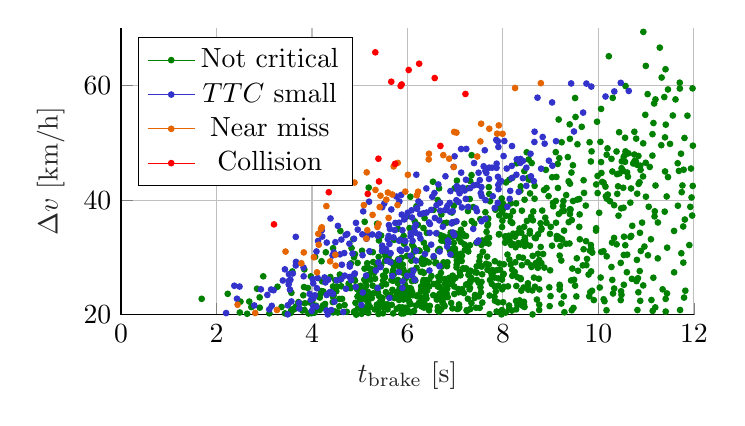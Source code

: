 \begin{tikzpicture}

\begin{axis}[%
width=0.6\linewidth,
height=0.30\linewidth,
at={(0\linewidth,0\linewidth)},
scale only axis,
xmin=0,
xmax=12,
xlabel style={font=\color{white!15!black}},
xlabel={$t_{\textup{brake}}$ [s]},
ymin=20,
ymax=70,
ylabel style={font=\color{white!15!black}},
ylabel={$\Delta v$ [km/h]},
axis x line*=bottom,
axis y line*=left,
xmajorgrids,
ymajorgrids,
legend pos=north west
]
\addplot [color=black!50!green, draw=none, mark size=1pt, mark=*, mark options={solid, black!50!green}]
table[row sep=crcr]{%
8.322	32.499\\
8.69	29.007\\
5.719	33.053\\
7.969	20.048\\
6.28	22.981\\
5.042	21.139\\
6.983	36.166\\
8.604	28.569\\
6.315	22.347\\
6.948	26.811\\
9.188	25.217\\
5.7	27.772\\
4.811	24.771\\
10.484	23.461\\
9.442	20.764\\
7.939	27.852\\
7.191	35.87\\
10.87	34.287\\
6.767	35.957\\
6.606	25.398\\
8.887	36.917\\
7.247	20.67\\
6.377	29.419\\
5.992	20.954\\
7.868	20.541\\
7.676	35.532\\
7.417	27.42\\
5.275	30.908\\
6.662	31.366\\
8.419	29.923\\
5.902	27.314\\
7.989	36.394\\
3.554	20.307\\
7.006	26.407\\
9.002	35.333\\
4.2	29.323\\
6.786	25.381\\
6.082	29.425\\
7.93	38.633\\
6.661	20.53\\
8.667	33.436\\
9.107	48.37\\
7.728	39.793\\
6.279	27.466\\
10.837	23.907\\
8.147	37.18\\
11.137	20.659\\
8.365	32.231\\
7.347	36.329\\
8.252	33.611\\
9.189	24.394\\
10.568	59.908\\
9.288	20.424\\
7.67	30.115\\
7.166	28.102\\
7.083	29.328\\
5.802	26.055\\
8.823	38.172\\
7.916	34.002\\
4.991	23.334\\
7.315	43.327\\
6.644	26.619\\
6.113	27.531\\
9.398	53.222\\
7.115	30.623\\
3.658	21.36\\
7.549	28.405\\
9.741	32.826\\
11.406	62.838\\
5.404	21.896\\
9.599	35.326\\
10.412	42.407\\
10.785	46.733\\
6.99	42.077\\
6.134	31.714\\
9.322	32.378\\
10.056	55.918\\
7.187	27.996\\
10.791	50.728\\
7.323	26.053\\
5.449	28.646\\
7.119	34.819\\
6.636	21.327\\
10.619	44.081\\
4.946	24.814\\
6.681	23.724\\
5.92	33.74\\
5.642	23.44\\
3.69	21.558\\
7.415	23.432\\
6.654	23.349\\
5.909	20.734\\
2.979	26.69\\
8.712	22.634\\
7.903	26.329\\
9.808	23.203\\
10.861	43.121\\
8.128	21.594\\
10.558	46.679\\
7.494	23.192\\
6.698	33.853\\
5.489	25.913\\
9.417	38.356\\
10.798	25.855\\
5.457	22.179\\
5.322	26.278\\
7.34	22.023\\
4.903	25.936\\
4.865	33.177\\
7.4	35.872\\
5.99	30.241\\
4.047	20.657\\
3.598	20.961\\
8.137	32.967\\
5.253	22.903\\
5.861	33.146\\
11.43	40.63\\
10.935	44.131\\
6.188	38.923\\
11.821	24.175\\
9.281	34.668\\
3.833	24.818\\
7.824	23.13\\
5.708	26.924\\
7.568	22.108\\
10.127	22.347\\
4.48	24.656\\
6.685	26.351\\
11.195	57.577\\
4.572	22.744\\
4.541	20.374\\
6.638	24.899\\
5.991	20.524\\
6.367	21.767\\
5.95	25.182\\
10.809	46.162\\
5.381	23.912\\
6.969	30.396\\
8.122	33.777\\
10.17	20.773\\
5.552	25.308\\
8.621	20.047\\
10.148	42.346\\
7.677	27.823\\
4.767	25.408\\
7.227	28.075\\
7.266	22.773\\
5.403	23.259\\
8.367	22.252\\
8.458	31.987\\
10.3	57.841\\
10.329	33.395\\
4.583	27.003\\
9.405	42.862\\
6.82	23.708\\
9.168	54.064\\
10.39	44.525\\
5.3	27.299\\
7.028	28.243\\
10.307	23.695\\
11.586	27.391\\
6.97	32.512\\
10.838	47.708\\
9.954	42.732\\
5.477	21.448\\
7.979	20.793\\
10.173	47.914\\
8.445	35.332\\
11.939	45.508\\
4.008	22.439\\
4.599	26.586\\
3.717	22.202\\
5.549	21.518\\
10.807	29.56\\
8.735	30.631\\
5.999	37.176\\
5.174	23.849\\
6.067	21.851\\
10.563	32.119\\
6.387	23.385\\
6.941	33.886\\
4.442	31.603\\
11.076	45.786\\
6.343	27.301\\
10.421	37.277\\
11.979	49.5\\
6.98	24.912\\
10.669	33.555\\
7.842	38.319\\
1.69	22.766\\
6.833	24.532\\
6.338	26.057\\
7.625	32.562\\
6.711	32.939\\
4.891	20.577\\
10.842	42.827\\
5.107	21.197\\
5.942	26.196\\
6.092	34.336\\
8.502	36.356\\
10.056	46.637\\
9.871	30.833\\
9.794	27.006\\
11.038	30.368\\
7.408	22.916\\
7.53	24.785\\
6.312	29.847\\
6.641	31.188\\
10.382	32.273\\
8.737	34.023\\
5.963	26.448\\
6.671	24.865\\
8.317	34.297\\
7.672	33.334\\
10.563	47.965\\
7.065	24.464\\
8.207	32.36\\
8.096	30.484\\
6.809	23.844\\
10.536	33.608\\
11.181	38.041\\
9.152	42.119\\
9.815	50.095\\
6.075	27.664\\
10.476	38.566\\
5.923	20.221\\
7.036	43.395\\
10.521	42.149\\
7.034	29.464\\
7.239	20.771\\
9.12	44.044\\
9.823	31.16\\
6.044	35.123\\
5.821	28.43\\
8.764	24.404\\
6.399	22.809\\
7.898	22.14\\
10.197	40.967\\
5.272	25.06\\
8.276	20.922\\
5.597	21.552\\
7.524	36.675\\
3.928	20.192\\
4.483	20.56\\
10.964	31.886\\
8.062	37.256\\
8.163	39.42\\
7.345	47.839\\
11.779	29.081\\
11.711	20.808\\
8.567	32.03\\
5.807	29.66\\
6.138	20.649\\
6.942	21.101\\
10.53	47.541\\
8.397	28.631\\
10.395	41.087\\
4.883	26.153\\
2.642	20.155\\
6.114	23.39\\
8.337	30.049\\
5.842	29.109\\
10.468	22.539\\
7.869	27.771\\
9.36	47.504\\
9.607	37.496\\
7.183	23.766\\
6.021	24.608\\
6.828	28.469\\
7.071	23.901\\
6.995	31.508\\
5.963	21.192\\
5.286	23.723\\
10.883	45.265\\
5.386	20.984\\
7.309	32.124\\
3.914	24.649\\
11.111	22.554\\
5.522	26.611\\
8.174	32.162\\
10.684	42.028\\
5.929	32.365\\
6.414	24.215\\
8.009	39.314\\
10.286	32.581\\
8.146	33.526\\
4.453	23.335\\
11.458	44.012\\
8.912	36.021\\
4.595	34.608\\
10.701	26.25\\
11.737	30.717\\
11.585	34.614\\
5.107	22.901\\
4.911	22.063\\
7.69	35.823\\
5.83	21.295\\
11.409	22.755\\
8.291	46.423\\
8.275	22.389\\
8.598	28.332\\
11.325	61.393\\
8.195	36.001\\
7.318	25.681\\
10.687	33.751\\
9.983	44.208\\
11.345	24.417\\
11.133	51.512\\
5.096	26.109\\
9.761	29.725\\
8.568	41.162\\
8.635	38.019\\
5.078	20.763\\
7.437	21.216\\
10.33	39.106\\
2.502	22.276\\
7.268	38.079\\
7.998	38.325\\
9.24	33.11\\
5.18	21.917\\
8.266	31.766\\
11.317	49.584\\
6.771	22.961\\
7.202	31.279\\
6.987	33.87\\
6.469	21.539\\
2.73	21.323\\
5.184	21.284\\
10.915	36.066\\
5.539	30.215\\
5.135	22.581\\
8.304	21.681\\
10.601	44.819\\
6.982	23.606\\
9.69	31.417\\
5.986	26.77\\
6.634	20.716\\
7.984	24.427\\
5.463	22.383\\
11.559	54.768\\
3.734	22.014\\
3.569	23.808\\
9.95	34.67\\
6.33	25.705\\
7.007	30.83\\
11.168	56.862\\
6.245	22.118\\
6.552	29.977\\
4.573	21.458\\
7.101	26.92\\
7.276	26.945\\
10.889	31.124\\
6.297	21.434\\
5.122	22.768\\
10.273	28.325\\
6.287	24.94\\
5.377	21.479\\
5.453	25.007\\
7.831	29.322\\
8.538	47.086\\
9.904	22.538\\
10.274	47.198\\
6.069	20.433\\
7.556	28.426\\
6.534	43.2\\
11.031	58.497\\
7.145	24.454\\
8.759	20.809\\
7.067	21.063\\
8.384	34.299\\
5.701	20.22\\
8.161	36.258\\
10.109	43.028\\
6.502	26.761\\
5.684	24.335\\
7.188	33.741\\
5.397	30.08\\
6.668	25.918\\
7.713	41.068\\
6.453	20.757\\
10.559	50.879\\
3.957	22.133\\
8.56	34.168\\
8.591	36.773\\
6.061	24.627\\
10.568	48.505\\
11.396	45.0\\
8.426	32.73\\
6.154	36.281\\
5.189	42.176\\
4.619	26.582\\
9.538	23.183\\
6.616	34.2\\
7.027	33.856\\
7.153	34.027\\
8.281	25.002\\
8.615	24.232\\
11.151	26.444\\
7.767	25.355\\
8.347	22.503\\
3.976	26.688\\
10.176	40.244\\
7.782	27.183\\
8.805	28.992\\
5.008	22.613\\
6.879	25.313\\
5.549	23.926\\
7.513	21.187\\
10.38	48.482\\
7.311	24.668\\
8.498	48.347\\
6.235	31.226\\
10.291	26.066\\
5.49	26.816\\
5.583	20.918\\
9.181	47.324\\
10.532	30.419\\
5.713	28.566\\
10.829	26.363\\
7.275	31.024\\
6.101	32.193\\
11.745	41.38\\
7.265	42.074\\
11.389	37.982\\
9.491	26.089\\
5.704	27.526\\
6.785	26.232\\
5.209	28.058\\
7.505	29.3\\
7.293	27.403\\
7.975	40.278\\
4.809	24.625\\
6.755	29.138\\
6.142	30.999\\
8.043	38.786\\
6.075	24.498\\
4.927	20.0\\
10.757	46.819\\
9.253	38.971\\
6.201	23.205\\
7.93	28.91\\
6.704	20.896\\
4.084	21.567\\
5.101	28.029\\
5.449	33.811\\
4.591	26.087\\
8.459	33.452\\
9.403	37.565\\
5.829	29.215\\
11.436	23.709\\
5.203	26.578\\
10.059	30.951\\
10.982	54.884\\
7.779	27.775\\
4.614	24.953\\
7.568	32.951\\
7.07	33.345\\
10.878	46.005\\
7.769	26.795\\
5.223	30.949\\
10.442	44.664\\
4.829	31.615\\
5.037	20.155\\
8.807	35.05\\
5.917	22.639\\
5.216	22.824\\
6.335	35.127\\
4.902	30.567\\
7.73	26.047\\
9.191	24.968\\
11.686	45.093\\
10.029	24.737\\
6.458	24.95\\
10.939	25.105\\
8.134	43.57\\
8.276	39.421\\
5.503	21.285\\
7.316	20.987\\
8.106	24.94\\
7.342	44.36\\
5.072	22.833\\
5.902	28.727\\
7.551	25.72\\
8.623	30.263\\
5.574	21.514\\
3.625	20.911\\
3.844	20.809\\
9.829	23.929\\
9.23	50.095\\
9.512	25.058\\
6.63	23.292\\
2.906	21.22\\
9.378	36.149\\
3.851	21.986\\
9.131	33.21\\
2.849	24.527\\
10.596	27.408\\
6.764	21.701\\
3.84	27.898\\
5.249	27.928\\
5.897	21.272\\
11.776	35.392\\
7.454	26.061\\
8.559	43.579\\
5.282	29.18\\
9.521	54.506\\
3.588	27.54\\
2.904	23.02\\
6.874	26.434\\
8.868	28.207\\
7.704	28.72\\
10.991	46.513\\
5.596	23.271\\
2.235	23.637\\
10.434	51.845\\
6.928	31.433\\
8.216	34.136\\
8.199	43.889\\
5.357	24.668\\
4.99	24.127\\
5.157	28.977\\
5.428	22.254\\
5.649	29.244\\
9.205	31.999\\
5.133	21.186\\
5.459	21.523\\
6.082	27.485\\
6.459	26.131\\
8.02	28.795\\
5.978	26.536\\
8.899	45.271\\
6.19	28.184\\
7.334	26.443\\
8.791	31.82\\
5.489	20.241\\
9.867	24.171\\
7.142	30.291\\
9.556	40.079\\
5.835	24.634\\
4.053	20.345\\
6.101	29.919\\
9.108	39.839\\
6.448	29.124\\
6.779	21.475\\
7.71	33.436\\
6.807	24.595\\
5.522	26.608\\
9.842	32.158\\
11.964	37.304\\
6.82	32.632\\
7.155	34.158\\
4.384	26.575\\
6.905	34.321\\
5.393	20.118\\
9.403	50.692\\
10.218	65.111\\
9.478	21.181\\
5.403	32.955\\
8.439	21.824\\
8.518	25.014\\
8.515	29.134\\
8.441	22.243\\
6.026	27.154\\
8.196	27.838\\
7.922	37.337\\
10.603	30.475\\
7.692	36.786\\
10.243	39.799\\
9.05	39.511\\
9.847	27.553\\
9.573	27.66\\
8.761	21.742\\
11.176	37.148\\
10.078	43.167\\
7.098	27.443\\
9.112	36.044\\
11.803	50.843\\
11.704	60.499\\
11.786	45.302\\
9.673	28.601\\
5.975	24.003\\
8.529	24.361\\
5.47	22.773\\
3.434	20.225\\
7.262	31.738\\
7.981	35.305\\
9.222	29.444\\
11.244	29.823\\
4.441	24.927\\
6.098	23.945\\
9.842	46.742\\
11.706	59.476\\
5.54	21.752\\
4.528	24.903\\
7.321	25.901\\
5.878	29.935\\
9.275	23.188\\
9.848	31.505\\
9.453	28.049\\
5.367	24.576\\
8.063	43.077\\
6.358	36.863\\
3.566	20.773\\
8.259	29.145\\
5.048	31.153\\
4.443	20.391\\
10.628	48.161\\
8.535	43.633\\
6.844	23.066\\
9.443	36.505\\
7.721	23.334\\
9.953	35.093\\
5.595	21.738\\
10.752	47.954\\
7.85	24.069\\
5.226	26.105\\
8.369	26.367\\
5.016	25.034\\
10.016	37.78\\
5.167	23.336\\
10.475	24.092\\
5.867	23.637\\
4.151	21.039\\
11.81	36.604\\
6.552	25.351\\
10.818	20.805\\
10.938	49.907\\
10.191	49.029\\
7.7	32.415\\
5.873	20.21\\
7.975	37.908\\
7.825	26.47\\
4.163	22.984\\
5.875	22.882\\
10.866	27.613\\
7.013	34.152\\
11.5	49.812\\
8.65	26.468\\
7.92	34.061\\
5.913	27.896\\
8.759	29.542\\
8.804	34.844\\
7.301	24.409\\
8.746	29.271\\
7.657	34.452\\
6.584	29.007\\
8.433	24.741\\
7.068	34.05\\
4.631	22.758\\
11.794	22.982\\
5.825	23.384\\
6.714	28.39\\
9.857	48.502\\
8.989	27.742\\
6.407	34.279\\
11.615	57.575\\
9.748	28.643\\
9.512	57.819\\
8.603	46.462\\
8.688	33.343\\
8.058	20.363\\
7.045	20.985\\
6.933	37.83\\
10.063	44.73\\
7.075	30.361\\
7.565	27.046\\
5.573	21.793\\
6.821	36.048\\
4.881	30.014\\
4.231	21.625\\
4.817	28.965\\
6.343	32.566\\
7.832	22.431\\
5.364	35.882\\
6.972	38.995\\
8.021	24.859\\
5.479	31.61\\
11.865	54.734\\
7.255	25.345\\
5.358	28.535\\
8.248	27.444\\
5.206	21.332\\
4.953	23.164\\
9.69	43.461\\
6.288	24.317\\
9.435	44.806\\
8.135	29.625\\
8.956	40.681\\
4.261	21.302\\
6.728	22.295\\
6.884	31.229\\
5.763	23.922\\
8.997	23.241\\
6.801	23.199\\
7.754	27.306\\
9.561	49.748\\
6.386	29.358\\
10.669	39.555\\
5.73	29.034\\
11.951	40.459\\
10.485	45.571\\
7.649	28.893\\
4.956	29.037\\
10.753	51.924\\
9.394	32.427\\
5.359	21.74\\
4.945	24.456\\
6.181	21.602\\
11.196	42.54\\
8.592	37.109\\
5.612	30.258\\
9.651	52.786\\
5.104	36.211\\
11.904	32.143\\
8.21	38.046\\
4.98	23.438\\
8.006	26.954\\
7.32	27.673\\
7.03	28.723\\
7.193	32.264\\
5.469	22.945\\
7.45	28.413\\
4.066	30.101\\
4.44	23.127\\
7.54	23.884\\
4.73	20.507\\
7.136	29.365\\
6.365	24.223\\
8.524	25.484\\
11.76	42.553\\
10.941	69.361\\
6.325	29.701\\
10.49	46.775\\
8.045	32.558\\
7.08	21.788\\
6.388	31.718\\
5.068	23.194\\
5.896	24.369\\
2.686	22.281\\
6.868	33.561\\
4.625	26.495\\
7.719	20.092\\
8.307	26.532\\
8.347	35.042\\
8.133	21.058\\
6.346	21.231\\
4.88	20.458\\
8.164	28.746\\
7.227	33.732\\
9.239	38.06\\
7.633	37.885\\
8.365	41.635\\
6.286	29.308\\
5.179	20.305\\
7.305	40.183\\
5.196	27.009\\
11.191	21.268\\
8.473	32.548\\
3.362	21.337\\
7.705	42.262\\
6.54	23.403\\
4.961	21.058\\
5.664	26.035\\
5.219	21.299\\
6.412	31.353\\
5.989	23.549\\
10.813	41.123\\
6.701	22.742\\
6.615	22.632\\
6.007	27.097\\
4.214	25.814\\
6.311	27.488\\
10.156	40.669\\
11.246	36.089\\
5.105	24.322\\
11.054	38.832\\
7.579	30.991\\
8.448	45.059\\
2.488	20.38\\
4.164	20.827\\
6.2	23.355\\
5.685	27.185\\
7.097	30.496\\
5.73	22.89\\
10.533	25.216\\
10.11	22.685\\
6.915	22.043\\
5.823	22.562\\
6.946	33.575\\
9.224	21.937\\
6.048	21.902\\
11.661	46.43\\
9.208	33.311\\
9.611	33.153\\
3.818	23.383\\
7.229	25.249\\
3.994	20.259\\
8.047	33.684\\
11.411	53.168\\
8.979	21.49\\
6.149	26.173\\
6.095	25.866\\
5.314	20.909\\
6.166	25.946\\
6.941	25.783\\
8.753	26.268\\
7.118	32.713\\
4.683	21.673\\
6.403	26.008\\
9.468	39.836\\
6.01	23.093\\
9.029	32.042\\
9.699	41.252\\
9.548	29.842\\
8.67	24.877\\
11.41	20.54\\
11.1	33.167\\
10.33	24.56\\
7.55	32.175\\
6.75	32.933\\
7.98	26.119\\
6.312	28.872\\
8.564	34.609\\
8.452	21.342\\
8.663	40.237\\
5.671	21.711\\
9.148	46.312\\
11.972	59.508\\
6.406	25.623\\
5.905	27.402\\
5.776	21.027\\
9.376	43.275\\
10.468	29.037\\
11.976	42.473\\
6.838	29.14\\
8.374	26.204\\
11.665	39.013\\
6.923	26.109\\
9.031	43.992\\
9.23	33.188\\
4.275	21.864\\
7.49	25.591\\
5.123	25.752\\
5.996	27.244\\
4.172	23.483\\
6.761	33.65\\
10.993	63.425\\
9.325	40.876\\
8.057	33.492\\
5.797	25.503\\
8.384	24.19\\
8.985	34.106\\
5.525	26.485\\
8.913	42.11\\
9.188	30.312\\
5.695	25.912\\
8.196	26.778\\
9.736	39.035\\
9.127	33.713\\
5.802	34.976\\
8.411	21.556\\
10.527	38.66\\
7.449	27.328\\
7.443	32.533\\
10.995	40.591\\
11.73	48.098\\
8.454	40.063\\
10.047	26.474\\
9.278	38.112\\
6.85	26.125\\
9.599	40.187\\
8.182	32.246\\
8.525	43.889\\
7.111	26.864\\
10.292	44.987\\
3.799	20.724\\
11.925	38.821\\
10.042	50.165\\
6.283	24.012\\
5.551	27.636\\
6.734	22.167\\
9.466	46.077\\
7.969	39.315\\
3.108	20.223\\
4.236	24.061\\
4.196	24.117\\
5.618	29.402\\
8.861	41.759\\
6.71	37.485\\
8.463	33.076\\
11.131	47.764\\
6.255	31.133\\
8.397	38.155\\
9.054	38.919\\
5.14	25.082\\
6.218	35.67\\
6.806	23.443\\
8.732	28.173\\
11.153	53.452\\
10.516	45.114\\
8.015	27.121\\
7.515	30.14\\
8.789	35.958\\
9.267	39.828\\
6.674	31.455\\
9.152	33.641\\
9.171	37.584\\
10.709	35.51\\
7.828	24.945\\
8.603	28.452\\
8.628	36.461\\
6.739	24.357\\
6.382	25.213\\
6.061	40.58\\
11.38	57.983\\
8.971	24.768\\
6.345	28.87\\
4.489	26.004\\
9.972	53.673\\
6.634	40.008\\
11.286	66.611\\
10.728	46.386\\
4.51	24.093\\
6.956	26.177\\
10.174	30.176\\
10.106	31.072\\
7.905	25.052\\
10.876	22.415\\
11.44	31.689\\
11.457	59.308\\
5.167	24.021\\
8.004	22.171\\
9.984	41.224\\
6.603	29.07\\
5.92	22.722\\
8.664	42.479\\
6.701	27.282\\
11.395	50.95\\
7.378	38.78\\
6.547	38.285\\
6.663	42.059\\
5.482	31.0\\
5.534	29.44\\
8.842	30.588\\
6.036	22.36\\
8.187	20.716\\
4.435	22.195\\
4.29	30.889\\
9.404	38.402\\
9.427	25.97\\
5.88	21.018\\
7.086	21.291\\
8.373	42.391\\
3.278	24.872\\
};
\addplot [color=blue!60!gray, draw=none, mark size=1pt, mark=*, mark options={solid, blue!60!gray}]
table[row sep=crcr]{%
6.858	32.585\\
5.647	30.726\\
3.493	21.635\\
4.655	20.474\\
4.922	36.023\\
3.065	23.441\\
8.724	57.877\\
7.552	36.302\\
5.662	38.364\\
5.4	34.026\\
8.587	44.15\\
5.867	31.101\\
5.623	22.916\\
5.895	24.669\\
6.067	30.303\\
7.596	45.899\\
3.823	28.229\\
2.201	20.276\\
4.469	22.255\\
8.491	45.655\\
7.905	49.278\\
4.616	33.103\\
5.262	33.998\\
5.513	39.384\\
6.186	44.428\\
5.956	32.813\\
4.457	30.863\\
5.38	33.768\\
8.647	43.315\\
6.194	38.542\\
4.388	23.963\\
9.429	60.361\\
5.073	38.028\\
5.164	33.93\\
7.86	50.494\\
5.769	40.617\\
4.388	36.788\\
6.179	31.165\\
5.196	39.715\\
5.948	32.899\\
8.29	47.111\\
6.165	34.33\\
7.073	39.649\\
4.015	26.207\\
4.104	24.61\\
8.578	48.082\\
7.936	43.171\\
7.868	46.362\\
8.014	47.683\\
5.435	28.302\\
6.647	42.733\\
4.363	23.852\\
6.068	33.652\\
3.518	27.061\\
6.201	38.52\\
5.47	38.75\\
4.094	31.032\\
4.264	26.493\\
8.093	38.824\\
6.333	37.696\\
10.333	58.966\\
7.14	38.717\\
6.667	36.454\\
8.419	46.845\\
6.949	38.061\\
5.955	36.988\\
5.994	26.795\\
3.976	22.553\\
5.868	40.893\\
5.378	24.645\\
5.576	29.389\\
5.392	29.122\\
5.933	36.619\\
6.096	36.96\\
6.175	35.701\\
6.126	27.727\\
5.895	34.734\\
3.144	24.385\\
6.27	39.441\\
7.433	38.563\\
5.203	31.07\\
4.027	25.465\\
5.683	26.76\\
4.121	26.384\\
6.67	28.463\\
8.03	50.307\\
4.405	20.805\\
7.891	39.516\\
4.329	20.038\\
6.953	34.34\\
3.521	25.931\\
7.226	43.547\\
5.708	33.48\\
4.304	20.741\\
6.096	26.9\\
4.307	23.438\\
2.792	21.609\\
4.898	27.19\\
6.402	37.824\\
3.994	20.633\\
6.46	27.708\\
4.035	22.924\\
7.378	34.979\\
4.61	26.188\\
7.516	43.489\\
4.784	32.391\\
4.787	26.587\\
7.653	44.739\\
6.153	26.055\\
7.554	40.699\\
3.197	24.266\\
7.709	43.687\\
6.108	32.877\\
3.661	28.586\\
5.643	29.126\\
6.893	37.971\\
3.951	23.63\\
10.636	59.052\\
4.959	34.844\\
9.851	59.813\\
7.896	44.066\\
7.028	36.286\\
8.19	49.428\\
4.739	34.071\\
4.127	32.865\\
6.072	34.262\\
7.894	50.284\\
3.733	21.074\\
6.936	36.122\\
3.548	26.084\\
5.588	33.192\\
7.772	45.651\\
10.149	58.079\\
8.491	42.489\\
5.163	33.678\\
5.055	34.019\\
6.179	29.428\\
5.831	39.748\\
5.88	37.464\\
4.49	32.654\\
7.788	40.676\\
9.036	46.001\\
7.62	48.697\\
6.682	39.542\\
6.086	38.214\\
6.849	32.943\\
2.483	24.905\\
4.31	32.58\\
7.052	41.812\\
8.963	46.879\\
6.266	37.567\\
8.186	45.97\\
7.549	42.274\\
4.793	28.401\\
3.158	21.537\\
6.231	39.775\\
6.396	42.029\\
7.091	41.19\\
8.8	45.485\\
7.634	36.744\\
6.788	38.254\\
6.497	32.223\\
4.587	30.522\\
7.902	42.642\\
4.791	28.753\\
2.93	24.424\\
7.158	42.175\\
6.928	35.929\\
8.153	41.607\\
6.519	40.566\\
9.749	60.34\\
7.635	39.995\\
3.433	27.913\\
6.968	45.802\\
7.714	45.668\\
2.373	25.048\\
7.959	43.35\\
6.603	34.21\\
8.418	43.827\\
5.552	31.146\\
3.512	25.296\\
6.686	38.133\\
4.676	30.751\\
3.826	26.698\\
4.686	26.813\\
4.092	21.4\\
6.005	37.787\\
3.39	25.962\\
7.222	40.209\\
8.659	50.138\\
6.548	30.206\\
4.881	33.252\\
4.431	30.333\\
7.456	38.056\\
6.9	41.568\\
7.125	44.797\\
8.874	49.848\\
6.18	31.151\\
4.626	28.716\\
5.134	26.821\\
7.827	38.614\\
8.141	40.215\\
3.538	24.367\\
8.33	41.427\\
6.609	39.097\\
5.063	23.867\\
2.429	22.777\\
8.364	46.504\\
6.983	33.881\\
4.343	26.104\\
5.851	33.048\\
4.061	23.383\\
7.035	42.434\\
4.712	24.516\\
5.467	31.138\\
8.282	44.43\\
8.367	47.176\\
4.707	33.902\\
4.282	25.621\\
4.206	34.737\\
8.08	45.5\\
7.312	42.084\\
7.536	41.228\\
10.469	60.462\\
4.887	27.058\\
7.395	46.465\\
5.825	32.908\\
7.907	41.909\\
4.52	25.98\\
5.819	27.447\\
6.471	35.818\\
6.832	31.867\\
7.462	42.697\\
5.471	32.034\\
9.68	55.271\\
5.612	35.631\\
5.823	29.567\\
5.142	33.243\\
5.825	36.063\\
7.389	42.57\\
6.741	35.359\\
6.247	33.974\\
3.105	20.919\\
7.233	48.933\\
4.025	21.468\\
6.988	47.642\\
5.036	21.682\\
7.124	48.916\\
8.833	51.015\\
6.451	36.101\\
4.44	23.629\\
7.49	44.78\\
3.665	29.211\\
6.465	34.278\\
9.03	57.047\\
5.737	34.754\\
7.633	45.105\\
7.488	32.942\\
5.898	25.805\\
5.747	36.011\\
3.598	27.182\\
6.149	35.239\\
8.182	43.815\\
5.633	34.964\\
6.192	38.549\\
7.458	32.625\\
6.566	41.236\\
8.663	51.937\\
6.673	31.029\\
6.575	36.88\\
5.839	31.332\\
4.398	23.873\\
9.112	50.285\\
6.9	30.521\\
7.866	45.625\\
6.796	44.155\\
6.497	38.292\\
4.82	26.011\\
5.551	31.431\\
5.982	31.444\\
5.605	33.736\\
5.622	32.34\\
3.729	22.026\\
5.338	27.693\\
9.488	51.975\\
7.025	39.978\\
4.85	30.674\\
4.215	33.624\\
3.569	22.305\\
4.543	35.497\\
7.198	41.674\\
4.916	24.838\\
5.059	30.38\\
6.836	38.964\\
7.271	38.818\\
3.492	20.055\\
3.661	33.582\\
6.884	39.508\\
6.367	30.596\\
6.272	33.304\\
};
\addplot [color=red!60!lime, draw=none, mark size=1pt, mark=*, mark options={solid, red!60!lime}]
table[row sep=crcr]{%
3.446	31.011\\
4.106	27.385\\
7.528	50.241\\
5.557	40.074\\
5.796	46.496\\
6.451	48.088\\
7.913	53.038\\
6.969	45.77\\
5.139	33.289\\
5.711	45.876\\
5.435	40.766\\
7.879	51.598\\
6.978	51.896\\
6.009	44.412\\
4.19	34.973\\
4.142	32.202\\
3.829	30.863\\
5.419	38.783\\
5.605	36.897\\
5.395	35.843\\
6.751	47.843\\
4.892	43.058\\
4.381	29.305\\
2.811	20.293\\
6.223	41.466\\
5.159	34.738\\
7.462	47.606\\
7.714	52.456\\
7.026	51.776\\
4.132	34.115\\
8.254	59.565\\
6.446	47.108\\
5.33	41.766\\
5.147	44.841\\
4.206	35.249\\
6.197	40.842\\
3.778	28.969\\
8.794	60.409\\
7.993	51.569\\
6.874	47.234\\
4.04	30.026\\
4.495	28.549\\
5.59	41.322\\
4.302	38.946\\
5.372	35.309\\
5.27	37.419\\
5.792	39.129\\
5.086	39.122\\
2.441	21.732\\
7.543	53.33\\
5.681	40.976\\
4.49	30.453\\
5.955	41.48\\
3.267	20.822\\
};
\addplot [color=red, draw=none, mark size=1pt, mark=*, mark options={solid, red}]
table[row sep=crcr]{%
5.169	41.082\\
4.352	41.372\\
5.857	59.916\\
5.392	47.221\\
5.661	60.661\\
6.245	63.805\\
6.571	61.304\\
5.741	46.327\\
3.204	35.761\\
5.404	43.252\\
7.215	58.525\\
6.69	49.447\\
5.879	60.182\\
5.327	65.793\\
6.026	62.711\\
4.31	48.071\\
};
\addlegendentry{Not critical}
\addlegendentry{$TTC$ small}
\addlegendentry{Near miss}
\addlegendentry{Collision}
\end{axis}
\end{tikzpicture}
